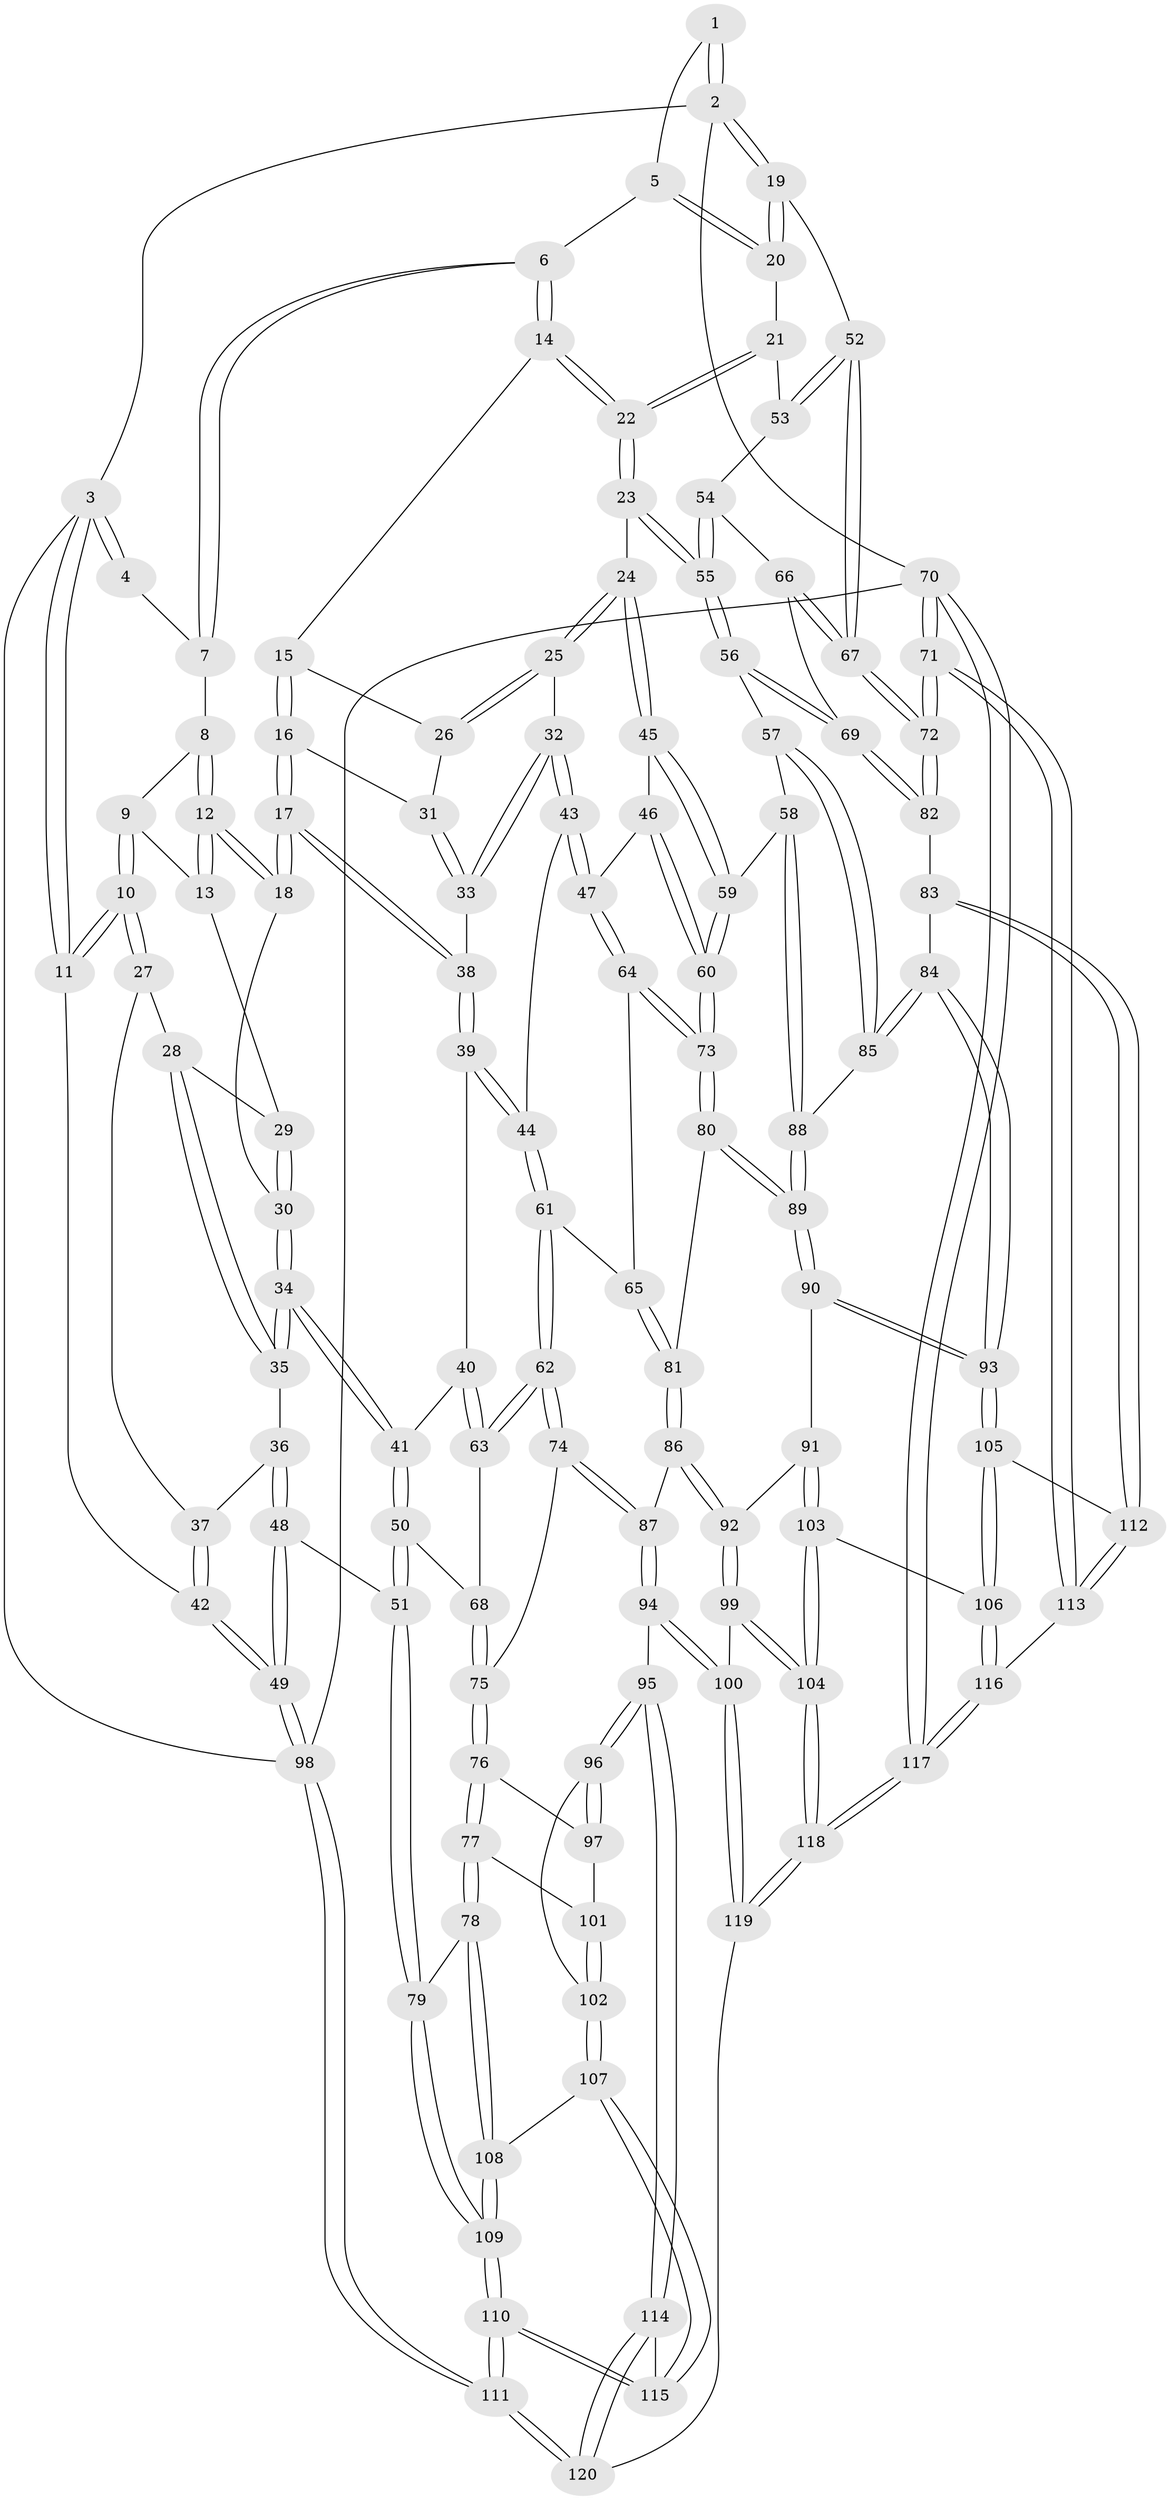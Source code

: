 // coarse degree distribution, {3: 0.13095238095238096, 6: 0.16666666666666666, 4: 0.38095238095238093, 5: 0.32142857142857145}
// Generated by graph-tools (version 1.1) at 2025/52/02/27/25 19:52:41]
// undirected, 120 vertices, 297 edges
graph export_dot {
graph [start="1"]
  node [color=gray90,style=filled];
  1 [pos="+0.787358459233602+0"];
  2 [pos="+1+0"];
  3 [pos="+0+0"];
  4 [pos="+0.39562979142702387+0"];
  5 [pos="+0.7790520321649699+0.05365388277015965"];
  6 [pos="+0.5085995454972395+0.05631034132467928"];
  7 [pos="+0.3962429344214521+0"];
  8 [pos="+0.349935681738364+0"];
  9 [pos="+0.24495872534448074+0.05387266363327705"];
  10 [pos="+0+0.0056851988372146845"];
  11 [pos="+0+0"];
  12 [pos="+0.33536980900881147+0.20305903224487204"];
  13 [pos="+0.16427201023747814+0.1790906398718105"];
  14 [pos="+0.5111998994985881+0.06614406259997771"];
  15 [pos="+0.49886012491182835+0.12035731475481351"];
  16 [pos="+0.39195114700393535+0.24659995162011317"];
  17 [pos="+0.35627612603116354+0.25524566342553745"];
  18 [pos="+0.35040573430479405+0.25053505506604296"];
  19 [pos="+1+0"];
  20 [pos="+0.8055365127121259+0.12230563622536733"];
  21 [pos="+0.7807877109254835+0.23458278794901447"];
  22 [pos="+0.7136136193286322+0.2724437819958424"];
  23 [pos="+0.712628954697968+0.2736797510364508"];
  24 [pos="+0.6962087093968333+0.28735428737595126"];
  25 [pos="+0.5768064780738454+0.2961623810918739"];
  26 [pos="+0.5107536347636363+0.2396243239250998"];
  27 [pos="+0.08183033361308834+0.1878425320410076"];
  28 [pos="+0.10153634901796416+0.1910147188877281"];
  29 [pos="+0.15747580095034291+0.18451698304238565"];
  30 [pos="+0.23289877831786657+0.2887270785949749"];
  31 [pos="+0.44404352001665937+0.25538226286430954"];
  32 [pos="+0.5155438027253817+0.34587904654182877"];
  33 [pos="+0.471195269682139+0.30974158162980053"];
  34 [pos="+0.20730514603120978+0.35859184056928795"];
  35 [pos="+0.15243042568914347+0.3502826425462173"];
  36 [pos="+0.12891449352960033+0.3586987318246056"];
  37 [pos="+0.06369428733985162+0.3186374904998043"];
  38 [pos="+0.36852092836842104+0.325762847835369"];
  39 [pos="+0.37041249634529216+0.3668550321657657"];
  40 [pos="+0.3608639159561136+0.372366388478708"];
  41 [pos="+0.23617997316116865+0.4072623336327576"];
  42 [pos="+0+0.47750628313867566"];
  43 [pos="+0.5078915926745398+0.35873174707465116"];
  44 [pos="+0.3754650835945934+0.3702751300326533"];
  45 [pos="+0.694407623863857+0.2938877607409391"];
  46 [pos="+0.6017285338405742+0.40861258720750654"];
  47 [pos="+0.5176828506937763+0.4562780775459158"];
  48 [pos="+0+0.5660157410762329"];
  49 [pos="+0+0.5460588736332161"];
  50 [pos="+0.22224521810830455+0.4855695059042016"];
  51 [pos="+0.1016061212898014+0.6085902505389023"];
  52 [pos="+1+0.13958256484560913"];
  53 [pos="+0.8155895392529362+0.2547788494751444"];
  54 [pos="+0.9274233651324385+0.3732400819269263"];
  55 [pos="+0.8096997794754184+0.4796209373077791"];
  56 [pos="+0.8011444226605974+0.5104926987958701"];
  57 [pos="+0.7737283773748341+0.5212769889863443"];
  58 [pos="+0.7074390061005933+0.5272710777031069"];
  59 [pos="+0.6867367504183196+0.517266394562226"];
  60 [pos="+0.6347301093786086+0.5309831731192711"];
  61 [pos="+0.453815696617622+0.5126741506734185"];
  62 [pos="+0.4347038127350519+0.5368225472961445"];
  63 [pos="+0.32885708819978277+0.4908865358561086"];
  64 [pos="+0.5071682004952934+0.4900101799953195"];
  65 [pos="+0.49329732864710607+0.49750936341823193"];
  66 [pos="+0.9522170326312376+0.38477100119357033"];
  67 [pos="+1+0.44403598032440833"];
  68 [pos="+0.26643023190988024+0.4951492486053487"];
  69 [pos="+0.8641881327361801+0.5462486436841274"];
  70 [pos="+1+1"];
  71 [pos="+1+1"];
  72 [pos="+1+0.694269220905395"];
  73 [pos="+0.6312929702099894+0.5324917105186473"];
  74 [pos="+0.4109635039701676+0.6249713236357821"];
  75 [pos="+0.3734811768862146+0.6283439270974901"];
  76 [pos="+0.27819777955783526+0.656133505136523"];
  77 [pos="+0.20419845860170943+0.6628049975985716"];
  78 [pos="+0.14960269999460443+0.6546732062632048"];
  79 [pos="+0.13039073607512697+0.6445224032184662"];
  80 [pos="+0.6194591708308941+0.5715205886860627"];
  81 [pos="+0.5686996494014226+0.6367424102555026"];
  82 [pos="+0.9733306927263519+0.6693149088993448"];
  83 [pos="+0.9091486321521544+0.687487723113936"];
  84 [pos="+0.8630961870182605+0.6982165213301601"];
  85 [pos="+0.8039382093388151+0.6618500456542523"];
  86 [pos="+0.5615498088593259+0.6517896960999964"];
  87 [pos="+0.4292354496475579+0.6501202924438997"];
  88 [pos="+0.7248275701294743+0.6432641317253817"];
  89 [pos="+0.6799942078934162+0.6817676209168282"];
  90 [pos="+0.6730542492763869+0.6947365798470843"];
  91 [pos="+0.622136913302589+0.7140495937725307"];
  92 [pos="+0.6036530426939665+0.7100565379601913"];
  93 [pos="+0.7699043591717669+0.7941650867142712"];
  94 [pos="+0.44386935838923763+0.8193110189691685"];
  95 [pos="+0.425967281249389+0.8232694483398892"];
  96 [pos="+0.3742135590485997+0.7934238202732077"];
  97 [pos="+0.33797542188249496+0.7557114806825644"];
  98 [pos="+0+1"];
  99 [pos="+0.48001095096429924+0.8248847051375248"];
  100 [pos="+0.4500472370284198+0.8229311045794063"];
  101 [pos="+0.271944041466186+0.7486096537094785"];
  102 [pos="+0.2865641922642009+0.7751872814500437"];
  103 [pos="+0.651018669440781+0.8347248670001378"];
  104 [pos="+0.5742344852988301+0.8749153443512604"];
  105 [pos="+0.7653173874883217+0.8111336583376607"];
  106 [pos="+0.736257377727413+0.8446304241730151"];
  107 [pos="+0.2621632371356192+0.8498751732572222"];
  108 [pos="+0.2043104566833201+0.7980580322605909"];
  109 [pos="+0+1"];
  110 [pos="+0+1"];
  111 [pos="+0+1"];
  112 [pos="+0.8574286132198492+0.8624794075332851"];
  113 [pos="+0.9039191955992144+0.8977237790198012"];
  114 [pos="+0.3325862345152808+0.8804296397662659"];
  115 [pos="+0.27784138028524363+0.8784291454258377"];
  116 [pos="+0.7434345134886005+0.9214353633524421"];
  117 [pos="+0.7079571625538155+1"];
  118 [pos="+0.6574493475277451+1"];
  119 [pos="+0.455421060322332+1"];
  120 [pos="+0.38160080807216196+1"];
  1 -- 2;
  1 -- 2;
  1 -- 5;
  2 -- 3;
  2 -- 19;
  2 -- 19;
  2 -- 70;
  3 -- 4;
  3 -- 4;
  3 -- 11;
  3 -- 11;
  3 -- 98;
  4 -- 7;
  5 -- 6;
  5 -- 20;
  5 -- 20;
  6 -- 7;
  6 -- 7;
  6 -- 14;
  6 -- 14;
  7 -- 8;
  8 -- 9;
  8 -- 12;
  8 -- 12;
  9 -- 10;
  9 -- 10;
  9 -- 13;
  10 -- 11;
  10 -- 11;
  10 -- 27;
  10 -- 27;
  11 -- 42;
  12 -- 13;
  12 -- 13;
  12 -- 18;
  12 -- 18;
  13 -- 29;
  14 -- 15;
  14 -- 22;
  14 -- 22;
  15 -- 16;
  15 -- 16;
  15 -- 26;
  16 -- 17;
  16 -- 17;
  16 -- 31;
  17 -- 18;
  17 -- 18;
  17 -- 38;
  17 -- 38;
  18 -- 30;
  19 -- 20;
  19 -- 20;
  19 -- 52;
  20 -- 21;
  21 -- 22;
  21 -- 22;
  21 -- 53;
  22 -- 23;
  22 -- 23;
  23 -- 24;
  23 -- 55;
  23 -- 55;
  24 -- 25;
  24 -- 25;
  24 -- 45;
  24 -- 45;
  25 -- 26;
  25 -- 26;
  25 -- 32;
  26 -- 31;
  27 -- 28;
  27 -- 37;
  28 -- 29;
  28 -- 35;
  28 -- 35;
  29 -- 30;
  29 -- 30;
  30 -- 34;
  30 -- 34;
  31 -- 33;
  31 -- 33;
  32 -- 33;
  32 -- 33;
  32 -- 43;
  32 -- 43;
  33 -- 38;
  34 -- 35;
  34 -- 35;
  34 -- 41;
  34 -- 41;
  35 -- 36;
  36 -- 37;
  36 -- 48;
  36 -- 48;
  37 -- 42;
  37 -- 42;
  38 -- 39;
  38 -- 39;
  39 -- 40;
  39 -- 44;
  39 -- 44;
  40 -- 41;
  40 -- 63;
  40 -- 63;
  41 -- 50;
  41 -- 50;
  42 -- 49;
  42 -- 49;
  43 -- 44;
  43 -- 47;
  43 -- 47;
  44 -- 61;
  44 -- 61;
  45 -- 46;
  45 -- 59;
  45 -- 59;
  46 -- 47;
  46 -- 60;
  46 -- 60;
  47 -- 64;
  47 -- 64;
  48 -- 49;
  48 -- 49;
  48 -- 51;
  49 -- 98;
  49 -- 98;
  50 -- 51;
  50 -- 51;
  50 -- 68;
  51 -- 79;
  51 -- 79;
  52 -- 53;
  52 -- 53;
  52 -- 67;
  52 -- 67;
  53 -- 54;
  54 -- 55;
  54 -- 55;
  54 -- 66;
  55 -- 56;
  55 -- 56;
  56 -- 57;
  56 -- 69;
  56 -- 69;
  57 -- 58;
  57 -- 85;
  57 -- 85;
  58 -- 59;
  58 -- 88;
  58 -- 88;
  59 -- 60;
  59 -- 60;
  60 -- 73;
  60 -- 73;
  61 -- 62;
  61 -- 62;
  61 -- 65;
  62 -- 63;
  62 -- 63;
  62 -- 74;
  62 -- 74;
  63 -- 68;
  64 -- 65;
  64 -- 73;
  64 -- 73;
  65 -- 81;
  65 -- 81;
  66 -- 67;
  66 -- 67;
  66 -- 69;
  67 -- 72;
  67 -- 72;
  68 -- 75;
  68 -- 75;
  69 -- 82;
  69 -- 82;
  70 -- 71;
  70 -- 71;
  70 -- 117;
  70 -- 117;
  70 -- 98;
  71 -- 72;
  71 -- 72;
  71 -- 113;
  71 -- 113;
  72 -- 82;
  72 -- 82;
  73 -- 80;
  73 -- 80;
  74 -- 75;
  74 -- 87;
  74 -- 87;
  75 -- 76;
  75 -- 76;
  76 -- 77;
  76 -- 77;
  76 -- 97;
  77 -- 78;
  77 -- 78;
  77 -- 101;
  78 -- 79;
  78 -- 108;
  78 -- 108;
  79 -- 109;
  79 -- 109;
  80 -- 81;
  80 -- 89;
  80 -- 89;
  81 -- 86;
  81 -- 86;
  82 -- 83;
  83 -- 84;
  83 -- 112;
  83 -- 112;
  84 -- 85;
  84 -- 85;
  84 -- 93;
  84 -- 93;
  85 -- 88;
  86 -- 87;
  86 -- 92;
  86 -- 92;
  87 -- 94;
  87 -- 94;
  88 -- 89;
  88 -- 89;
  89 -- 90;
  89 -- 90;
  90 -- 91;
  90 -- 93;
  90 -- 93;
  91 -- 92;
  91 -- 103;
  91 -- 103;
  92 -- 99;
  92 -- 99;
  93 -- 105;
  93 -- 105;
  94 -- 95;
  94 -- 100;
  94 -- 100;
  95 -- 96;
  95 -- 96;
  95 -- 114;
  95 -- 114;
  96 -- 97;
  96 -- 97;
  96 -- 102;
  97 -- 101;
  98 -- 111;
  98 -- 111;
  99 -- 100;
  99 -- 104;
  99 -- 104;
  100 -- 119;
  100 -- 119;
  101 -- 102;
  101 -- 102;
  102 -- 107;
  102 -- 107;
  103 -- 104;
  103 -- 104;
  103 -- 106;
  104 -- 118;
  104 -- 118;
  105 -- 106;
  105 -- 106;
  105 -- 112;
  106 -- 116;
  106 -- 116;
  107 -- 108;
  107 -- 115;
  107 -- 115;
  108 -- 109;
  108 -- 109;
  109 -- 110;
  109 -- 110;
  110 -- 111;
  110 -- 111;
  110 -- 115;
  110 -- 115;
  111 -- 120;
  111 -- 120;
  112 -- 113;
  112 -- 113;
  113 -- 116;
  114 -- 115;
  114 -- 120;
  114 -- 120;
  116 -- 117;
  116 -- 117;
  117 -- 118;
  117 -- 118;
  118 -- 119;
  118 -- 119;
  119 -- 120;
}
